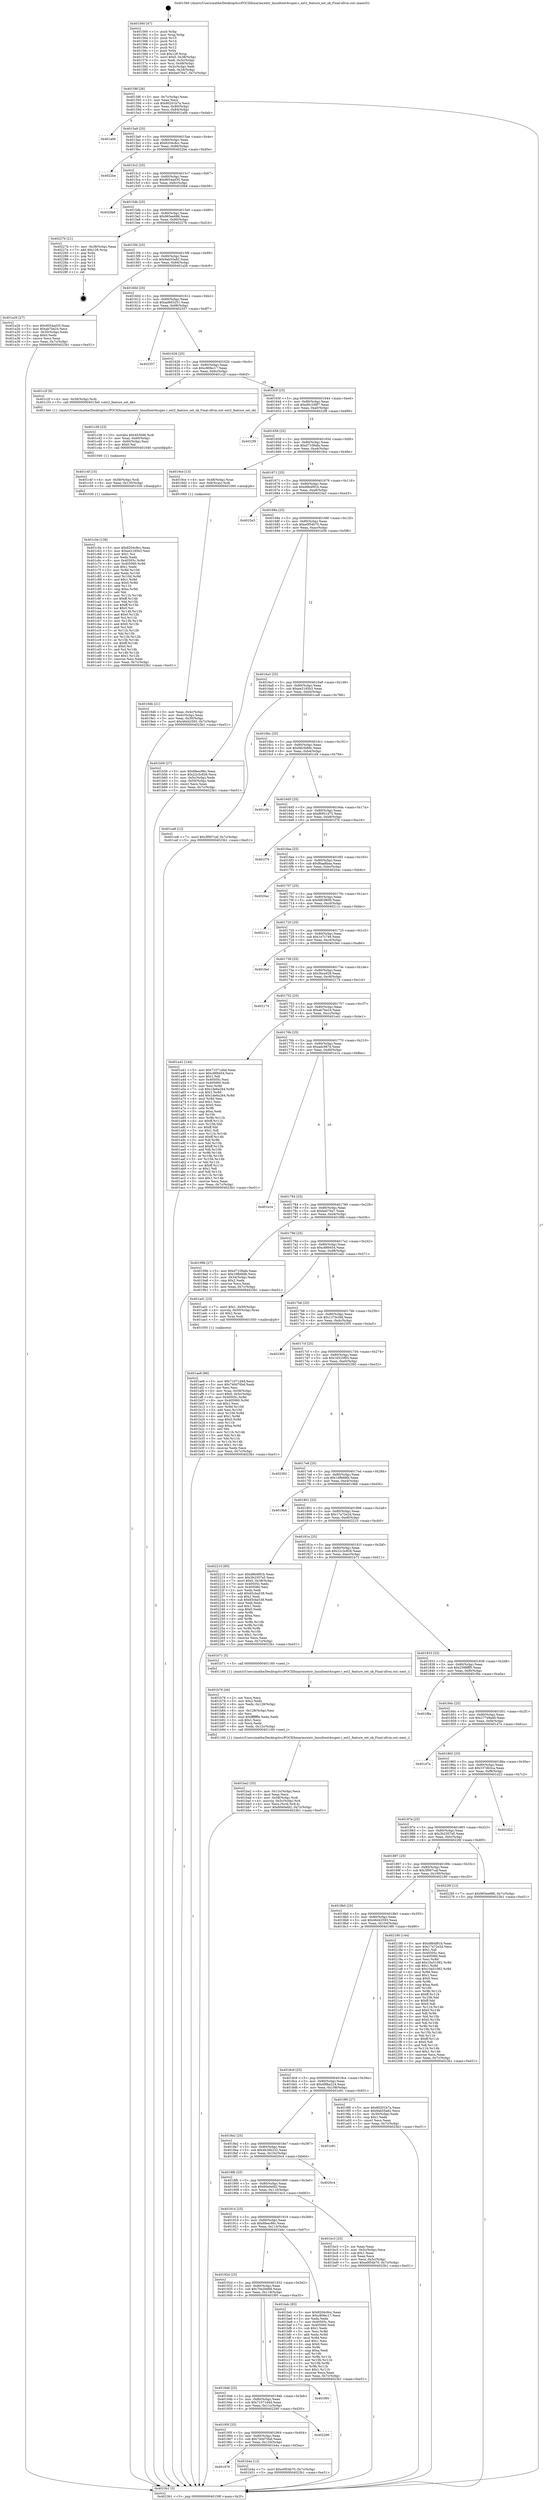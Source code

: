 digraph "0x401560" {
  label = "0x401560 (/mnt/c/Users/mathe/Desktop/tcc/POCII/binaries/extr_linuxfsext4super.c_ext2_feature_set_ok_Final-ollvm.out::main(0))"
  labelloc = "t"
  node[shape=record]

  Entry [label="",width=0.3,height=0.3,shape=circle,fillcolor=black,style=filled]
  "0x40158f" [label="{
     0x40158f [26]\l
     | [instrs]\l
     &nbsp;&nbsp;0x40158f \<+3\>: mov -0x7c(%rbp),%eax\l
     &nbsp;&nbsp;0x401592 \<+2\>: mov %eax,%ecx\l
     &nbsp;&nbsp;0x401594 \<+6\>: sub $0x80201b7a,%ecx\l
     &nbsp;&nbsp;0x40159a \<+3\>: mov %eax,-0x80(%rbp)\l
     &nbsp;&nbsp;0x40159d \<+6\>: mov %ecx,-0x84(%rbp)\l
     &nbsp;&nbsp;0x4015a3 \<+6\>: je 0000000000401a0b \<main+0x4ab\>\l
  }"]
  "0x401a0b" [label="{
     0x401a0b\l
  }", style=dashed]
  "0x4015a9" [label="{
     0x4015a9 [25]\l
     | [instrs]\l
     &nbsp;&nbsp;0x4015a9 \<+5\>: jmp 00000000004015ae \<main+0x4e\>\l
     &nbsp;&nbsp;0x4015ae \<+3\>: mov -0x80(%rbp),%eax\l
     &nbsp;&nbsp;0x4015b1 \<+5\>: sub $0x8204c8cc,%eax\l
     &nbsp;&nbsp;0x4015b6 \<+6\>: mov %eax,-0x88(%rbp)\l
     &nbsp;&nbsp;0x4015bc \<+6\>: je 00000000004022be \<main+0xd5e\>\l
  }"]
  Exit [label="",width=0.3,height=0.3,shape=circle,fillcolor=black,style=filled,peripheries=2]
  "0x4022be" [label="{
     0x4022be\l
  }", style=dashed]
  "0x4015c2" [label="{
     0x4015c2 [25]\l
     | [instrs]\l
     &nbsp;&nbsp;0x4015c2 \<+5\>: jmp 00000000004015c7 \<main+0x67\>\l
     &nbsp;&nbsp;0x4015c7 \<+3\>: mov -0x80(%rbp),%eax\l
     &nbsp;&nbsp;0x4015ca \<+5\>: sub $0x9054ad35,%eax\l
     &nbsp;&nbsp;0x4015cf \<+6\>: mov %eax,-0x8c(%rbp)\l
     &nbsp;&nbsp;0x4015d5 \<+6\>: je 00000000004020b8 \<main+0xb58\>\l
  }"]
  "0x401c5e" [label="{
     0x401c5e [138]\l
     | [instrs]\l
     &nbsp;&nbsp;0x401c5e \<+5\>: mov $0x8204c8cc,%eax\l
     &nbsp;&nbsp;0x401c63 \<+5\>: mov $0xee2185b3,%esi\l
     &nbsp;&nbsp;0x401c68 \<+2\>: mov $0x1,%cl\l
     &nbsp;&nbsp;0x401c6a \<+2\>: xor %edx,%edx\l
     &nbsp;&nbsp;0x401c6c \<+8\>: mov 0x40505c,%r8d\l
     &nbsp;&nbsp;0x401c74 \<+8\>: mov 0x405060,%r9d\l
     &nbsp;&nbsp;0x401c7c \<+3\>: sub $0x1,%edx\l
     &nbsp;&nbsp;0x401c7f \<+3\>: mov %r8d,%r10d\l
     &nbsp;&nbsp;0x401c82 \<+3\>: add %edx,%r10d\l
     &nbsp;&nbsp;0x401c85 \<+4\>: imul %r10d,%r8d\l
     &nbsp;&nbsp;0x401c89 \<+4\>: and $0x1,%r8d\l
     &nbsp;&nbsp;0x401c8d \<+4\>: cmp $0x0,%r8d\l
     &nbsp;&nbsp;0x401c91 \<+4\>: sete %r11b\l
     &nbsp;&nbsp;0x401c95 \<+4\>: cmp $0xa,%r9d\l
     &nbsp;&nbsp;0x401c99 \<+3\>: setl %bl\l
     &nbsp;&nbsp;0x401c9c \<+3\>: mov %r11b,%r14b\l
     &nbsp;&nbsp;0x401c9f \<+4\>: xor $0xff,%r14b\l
     &nbsp;&nbsp;0x401ca3 \<+3\>: mov %bl,%r15b\l
     &nbsp;&nbsp;0x401ca6 \<+4\>: xor $0xff,%r15b\l
     &nbsp;&nbsp;0x401caa \<+3\>: xor $0x0,%cl\l
     &nbsp;&nbsp;0x401cad \<+3\>: mov %r14b,%r12b\l
     &nbsp;&nbsp;0x401cb0 \<+4\>: and $0x0,%r12b\l
     &nbsp;&nbsp;0x401cb4 \<+3\>: and %cl,%r11b\l
     &nbsp;&nbsp;0x401cb7 \<+3\>: mov %r15b,%r13b\l
     &nbsp;&nbsp;0x401cba \<+4\>: and $0x0,%r13b\l
     &nbsp;&nbsp;0x401cbe \<+2\>: and %cl,%bl\l
     &nbsp;&nbsp;0x401cc0 \<+3\>: or %r11b,%r12b\l
     &nbsp;&nbsp;0x401cc3 \<+3\>: or %bl,%r13b\l
     &nbsp;&nbsp;0x401cc6 \<+3\>: xor %r13b,%r12b\l
     &nbsp;&nbsp;0x401cc9 \<+3\>: or %r15b,%r14b\l
     &nbsp;&nbsp;0x401ccc \<+4\>: xor $0xff,%r14b\l
     &nbsp;&nbsp;0x401cd0 \<+3\>: or $0x0,%cl\l
     &nbsp;&nbsp;0x401cd3 \<+3\>: and %cl,%r14b\l
     &nbsp;&nbsp;0x401cd6 \<+3\>: or %r14b,%r12b\l
     &nbsp;&nbsp;0x401cd9 \<+4\>: test $0x1,%r12b\l
     &nbsp;&nbsp;0x401cdd \<+3\>: cmovne %esi,%eax\l
     &nbsp;&nbsp;0x401ce0 \<+3\>: mov %eax,-0x7c(%rbp)\l
     &nbsp;&nbsp;0x401ce3 \<+5\>: jmp 00000000004023b1 \<main+0xe51\>\l
  }"]
  "0x4020b8" [label="{
     0x4020b8\l
  }", style=dashed]
  "0x4015db" [label="{
     0x4015db [25]\l
     | [instrs]\l
     &nbsp;&nbsp;0x4015db \<+5\>: jmp 00000000004015e0 \<main+0x80\>\l
     &nbsp;&nbsp;0x4015e0 \<+3\>: mov -0x80(%rbp),%eax\l
     &nbsp;&nbsp;0x4015e3 \<+5\>: sub $0x965ee686,%eax\l
     &nbsp;&nbsp;0x4015e8 \<+6\>: mov %eax,-0x90(%rbp)\l
     &nbsp;&nbsp;0x4015ee \<+6\>: je 000000000040227b \<main+0xd1b\>\l
  }"]
  "0x401c4f" [label="{
     0x401c4f [15]\l
     | [instrs]\l
     &nbsp;&nbsp;0x401c4f \<+4\>: mov -0x58(%rbp),%rdi\l
     &nbsp;&nbsp;0x401c53 \<+6\>: mov %eax,-0x130(%rbp)\l
     &nbsp;&nbsp;0x401c59 \<+5\>: call 0000000000401030 \<free@plt\>\l
     | [calls]\l
     &nbsp;&nbsp;0x401030 \{1\} (unknown)\l
  }"]
  "0x40227b" [label="{
     0x40227b [21]\l
     | [instrs]\l
     &nbsp;&nbsp;0x40227b \<+3\>: mov -0x38(%rbp),%eax\l
     &nbsp;&nbsp;0x40227e \<+7\>: add $0x128,%rsp\l
     &nbsp;&nbsp;0x402285 \<+1\>: pop %rbx\l
     &nbsp;&nbsp;0x402286 \<+2\>: pop %r12\l
     &nbsp;&nbsp;0x402288 \<+2\>: pop %r13\l
     &nbsp;&nbsp;0x40228a \<+2\>: pop %r14\l
     &nbsp;&nbsp;0x40228c \<+2\>: pop %r15\l
     &nbsp;&nbsp;0x40228e \<+1\>: pop %rbp\l
     &nbsp;&nbsp;0x40228f \<+1\>: ret\l
  }"]
  "0x4015f4" [label="{
     0x4015f4 [25]\l
     | [instrs]\l
     &nbsp;&nbsp;0x4015f4 \<+5\>: jmp 00000000004015f9 \<main+0x99\>\l
     &nbsp;&nbsp;0x4015f9 \<+3\>: mov -0x80(%rbp),%eax\l
     &nbsp;&nbsp;0x4015fc \<+5\>: sub $0x9ab55a82,%eax\l
     &nbsp;&nbsp;0x401601 \<+6\>: mov %eax,-0x94(%rbp)\l
     &nbsp;&nbsp;0x401607 \<+6\>: je 0000000000401a26 \<main+0x4c6\>\l
  }"]
  "0x401c38" [label="{
     0x401c38 [23]\l
     | [instrs]\l
     &nbsp;&nbsp;0x401c38 \<+10\>: movabs $0x4030d6,%rdi\l
     &nbsp;&nbsp;0x401c42 \<+3\>: mov %eax,-0x60(%rbp)\l
     &nbsp;&nbsp;0x401c45 \<+3\>: mov -0x60(%rbp),%esi\l
     &nbsp;&nbsp;0x401c48 \<+2\>: mov $0x0,%al\l
     &nbsp;&nbsp;0x401c4a \<+5\>: call 0000000000401040 \<printf@plt\>\l
     | [calls]\l
     &nbsp;&nbsp;0x401040 \{1\} (unknown)\l
  }"]
  "0x401a26" [label="{
     0x401a26 [27]\l
     | [instrs]\l
     &nbsp;&nbsp;0x401a26 \<+5\>: mov $0x9054ad35,%eax\l
     &nbsp;&nbsp;0x401a2b \<+5\>: mov $0xab7be24,%ecx\l
     &nbsp;&nbsp;0x401a30 \<+3\>: mov -0x30(%rbp),%edx\l
     &nbsp;&nbsp;0x401a33 \<+3\>: cmp $0x0,%edx\l
     &nbsp;&nbsp;0x401a36 \<+3\>: cmove %ecx,%eax\l
     &nbsp;&nbsp;0x401a39 \<+3\>: mov %eax,-0x7c(%rbp)\l
     &nbsp;&nbsp;0x401a3c \<+5\>: jmp 00000000004023b1 \<main+0xe51\>\l
  }"]
  "0x40160d" [label="{
     0x40160d [25]\l
     | [instrs]\l
     &nbsp;&nbsp;0x40160d \<+5\>: jmp 0000000000401612 \<main+0xb2\>\l
     &nbsp;&nbsp;0x401612 \<+3\>: mov -0x80(%rbp),%eax\l
     &nbsp;&nbsp;0x401615 \<+5\>: sub $0xad663251,%eax\l
     &nbsp;&nbsp;0x40161a \<+6\>: mov %eax,-0x98(%rbp)\l
     &nbsp;&nbsp;0x401620 \<+6\>: je 0000000000402357 \<main+0xdf7\>\l
  }"]
  "0x401ba2" [label="{
     0x401ba2 [33]\l
     | [instrs]\l
     &nbsp;&nbsp;0x401ba2 \<+6\>: mov -0x12c(%rbp),%ecx\l
     &nbsp;&nbsp;0x401ba8 \<+3\>: imul %eax,%ecx\l
     &nbsp;&nbsp;0x401bab \<+4\>: mov -0x58(%rbp),%rdi\l
     &nbsp;&nbsp;0x401baf \<+4\>: movslq -0x5c(%rbp),%r8\l
     &nbsp;&nbsp;0x401bb3 \<+4\>: mov %ecx,(%rdi,%r8,4)\l
     &nbsp;&nbsp;0x401bb7 \<+7\>: movl $0x60e0efd2,-0x7c(%rbp)\l
     &nbsp;&nbsp;0x401bbe \<+5\>: jmp 00000000004023b1 \<main+0xe51\>\l
  }"]
  "0x402357" [label="{
     0x402357\l
  }", style=dashed]
  "0x401626" [label="{
     0x401626 [25]\l
     | [instrs]\l
     &nbsp;&nbsp;0x401626 \<+5\>: jmp 000000000040162b \<main+0xcb\>\l
     &nbsp;&nbsp;0x40162b \<+3\>: mov -0x80(%rbp),%eax\l
     &nbsp;&nbsp;0x40162e \<+5\>: sub $0xc80fec17,%eax\l
     &nbsp;&nbsp;0x401633 \<+6\>: mov %eax,-0x9c(%rbp)\l
     &nbsp;&nbsp;0x401639 \<+6\>: je 0000000000401c2f \<main+0x6cf\>\l
  }"]
  "0x401b76" [label="{
     0x401b76 [44]\l
     | [instrs]\l
     &nbsp;&nbsp;0x401b76 \<+2\>: xor %ecx,%ecx\l
     &nbsp;&nbsp;0x401b78 \<+5\>: mov $0x2,%edx\l
     &nbsp;&nbsp;0x401b7d \<+6\>: mov %edx,-0x128(%rbp)\l
     &nbsp;&nbsp;0x401b83 \<+1\>: cltd\l
     &nbsp;&nbsp;0x401b84 \<+6\>: mov -0x128(%rbp),%esi\l
     &nbsp;&nbsp;0x401b8a \<+2\>: idiv %esi\l
     &nbsp;&nbsp;0x401b8c \<+6\>: imul $0xfffffffe,%edx,%edx\l
     &nbsp;&nbsp;0x401b92 \<+3\>: sub $0x1,%ecx\l
     &nbsp;&nbsp;0x401b95 \<+2\>: sub %ecx,%edx\l
     &nbsp;&nbsp;0x401b97 \<+6\>: mov %edx,-0x12c(%rbp)\l
     &nbsp;&nbsp;0x401b9d \<+5\>: call 0000000000401160 \<next_i\>\l
     | [calls]\l
     &nbsp;&nbsp;0x401160 \{1\} (/mnt/c/Users/mathe/Desktop/tcc/POCII/binaries/extr_linuxfsext4super.c_ext2_feature_set_ok_Final-ollvm.out::next_i)\l
  }"]
  "0x401c2f" [label="{
     0x401c2f [9]\l
     | [instrs]\l
     &nbsp;&nbsp;0x401c2f \<+4\>: mov -0x58(%rbp),%rdi\l
     &nbsp;&nbsp;0x401c33 \<+5\>: call 00000000004013e0 \<ext2_feature_set_ok\>\l
     | [calls]\l
     &nbsp;&nbsp;0x4013e0 \{1\} (/mnt/c/Users/mathe/Desktop/tcc/POCII/binaries/extr_linuxfsext4super.c_ext2_feature_set_ok_Final-ollvm.out::ext2_feature_set_ok)\l
  }"]
  "0x40163f" [label="{
     0x40163f [25]\l
     | [instrs]\l
     &nbsp;&nbsp;0x40163f \<+5\>: jmp 0000000000401644 \<main+0xe4\>\l
     &nbsp;&nbsp;0x401644 \<+3\>: mov -0x80(%rbp),%eax\l
     &nbsp;&nbsp;0x401647 \<+5\>: sub $0xd0c338f7,%eax\l
     &nbsp;&nbsp;0x40164c \<+6\>: mov %eax,-0xa0(%rbp)\l
     &nbsp;&nbsp;0x401652 \<+6\>: je 00000000004022f9 \<main+0xd99\>\l
  }"]
  "0x401978" [label="{
     0x401978\l
  }", style=dashed]
  "0x4022f9" [label="{
     0x4022f9\l
  }", style=dashed]
  "0x401658" [label="{
     0x401658 [25]\l
     | [instrs]\l
     &nbsp;&nbsp;0x401658 \<+5\>: jmp 000000000040165d \<main+0xfd\>\l
     &nbsp;&nbsp;0x40165d \<+3\>: mov -0x80(%rbp),%eax\l
     &nbsp;&nbsp;0x401660 \<+5\>: sub $0xd7109afa,%eax\l
     &nbsp;&nbsp;0x401665 \<+6\>: mov %eax,-0xa4(%rbp)\l
     &nbsp;&nbsp;0x40166b \<+6\>: je 00000000004019ce \<main+0x46e\>\l
  }"]
  "0x401b4a" [label="{
     0x401b4a [12]\l
     | [instrs]\l
     &nbsp;&nbsp;0x401b4a \<+7\>: movl $0xe0f54b70,-0x7c(%rbp)\l
     &nbsp;&nbsp;0x401b51 \<+5\>: jmp 00000000004023b1 \<main+0xe51\>\l
  }"]
  "0x4019ce" [label="{
     0x4019ce [13]\l
     | [instrs]\l
     &nbsp;&nbsp;0x4019ce \<+4\>: mov -0x48(%rbp),%rax\l
     &nbsp;&nbsp;0x4019d2 \<+4\>: mov 0x8(%rax),%rdi\l
     &nbsp;&nbsp;0x4019d6 \<+5\>: call 0000000000401060 \<atoi@plt\>\l
     | [calls]\l
     &nbsp;&nbsp;0x401060 \{1\} (unknown)\l
  }"]
  "0x401671" [label="{
     0x401671 [25]\l
     | [instrs]\l
     &nbsp;&nbsp;0x401671 \<+5\>: jmp 0000000000401676 \<main+0x116\>\l
     &nbsp;&nbsp;0x401676 \<+3\>: mov -0x80(%rbp),%eax\l
     &nbsp;&nbsp;0x401679 \<+5\>: sub $0xd9b4f91b,%eax\l
     &nbsp;&nbsp;0x40167e \<+6\>: mov %eax,-0xa8(%rbp)\l
     &nbsp;&nbsp;0x401684 \<+6\>: je 00000000004023a3 \<main+0xe43\>\l
  }"]
  "0x40195f" [label="{
     0x40195f [25]\l
     | [instrs]\l
     &nbsp;&nbsp;0x40195f \<+5\>: jmp 0000000000401964 \<main+0x404\>\l
     &nbsp;&nbsp;0x401964 \<+3\>: mov -0x80(%rbp),%eax\l
     &nbsp;&nbsp;0x401967 \<+5\>: sub $0x740d70bd,%eax\l
     &nbsp;&nbsp;0x40196c \<+6\>: mov %eax,-0x120(%rbp)\l
     &nbsp;&nbsp;0x401972 \<+6\>: je 0000000000401b4a \<main+0x5ea\>\l
  }"]
  "0x4023a3" [label="{
     0x4023a3\l
  }", style=dashed]
  "0x40168a" [label="{
     0x40168a [25]\l
     | [instrs]\l
     &nbsp;&nbsp;0x40168a \<+5\>: jmp 000000000040168f \<main+0x12f\>\l
     &nbsp;&nbsp;0x40168f \<+3\>: mov -0x80(%rbp),%eax\l
     &nbsp;&nbsp;0x401692 \<+5\>: sub $0xe0f54b70,%eax\l
     &nbsp;&nbsp;0x401697 \<+6\>: mov %eax,-0xac(%rbp)\l
     &nbsp;&nbsp;0x40169d \<+6\>: je 0000000000401b56 \<main+0x5f6\>\l
  }"]
  "0x402290" [label="{
     0x402290\l
  }", style=dashed]
  "0x401b56" [label="{
     0x401b56 [27]\l
     | [instrs]\l
     &nbsp;&nbsp;0x401b56 \<+5\>: mov $0x6feec86c,%eax\l
     &nbsp;&nbsp;0x401b5b \<+5\>: mov $0x22c3c826,%ecx\l
     &nbsp;&nbsp;0x401b60 \<+3\>: mov -0x5c(%rbp),%edx\l
     &nbsp;&nbsp;0x401b63 \<+3\>: cmp -0x50(%rbp),%edx\l
     &nbsp;&nbsp;0x401b66 \<+3\>: cmovl %ecx,%eax\l
     &nbsp;&nbsp;0x401b69 \<+3\>: mov %eax,-0x7c(%rbp)\l
     &nbsp;&nbsp;0x401b6c \<+5\>: jmp 00000000004023b1 \<main+0xe51\>\l
  }"]
  "0x4016a3" [label="{
     0x4016a3 [25]\l
     | [instrs]\l
     &nbsp;&nbsp;0x4016a3 \<+5\>: jmp 00000000004016a8 \<main+0x148\>\l
     &nbsp;&nbsp;0x4016a8 \<+3\>: mov -0x80(%rbp),%eax\l
     &nbsp;&nbsp;0x4016ab \<+5\>: sub $0xee2185b3,%eax\l
     &nbsp;&nbsp;0x4016b0 \<+6\>: mov %eax,-0xb0(%rbp)\l
     &nbsp;&nbsp;0x4016b6 \<+6\>: je 0000000000401ce8 \<main+0x788\>\l
  }"]
  "0x401946" [label="{
     0x401946 [25]\l
     | [instrs]\l
     &nbsp;&nbsp;0x401946 \<+5\>: jmp 000000000040194b \<main+0x3eb\>\l
     &nbsp;&nbsp;0x40194b \<+3\>: mov -0x80(%rbp),%eax\l
     &nbsp;&nbsp;0x40194e \<+5\>: sub $0x71071d4d,%eax\l
     &nbsp;&nbsp;0x401953 \<+6\>: mov %eax,-0x11c(%rbp)\l
     &nbsp;&nbsp;0x401959 \<+6\>: je 0000000000402290 \<main+0xd30\>\l
  }"]
  "0x401ce8" [label="{
     0x401ce8 [12]\l
     | [instrs]\l
     &nbsp;&nbsp;0x401ce8 \<+7\>: movl $0x3f067caf,-0x7c(%rbp)\l
     &nbsp;&nbsp;0x401cef \<+5\>: jmp 00000000004023b1 \<main+0xe51\>\l
  }"]
  "0x4016bc" [label="{
     0x4016bc [25]\l
     | [instrs]\l
     &nbsp;&nbsp;0x4016bc \<+5\>: jmp 00000000004016c1 \<main+0x161\>\l
     &nbsp;&nbsp;0x4016c1 \<+3\>: mov -0x80(%rbp),%eax\l
     &nbsp;&nbsp;0x4016c4 \<+5\>: sub $0xf4b3b69c,%eax\l
     &nbsp;&nbsp;0x4016c9 \<+6\>: mov %eax,-0xb4(%rbp)\l
     &nbsp;&nbsp;0x4016cf \<+6\>: je 0000000000401cf4 \<main+0x794\>\l
  }"]
  "0x401f95" [label="{
     0x401f95\l
  }", style=dashed]
  "0x401cf4" [label="{
     0x401cf4\l
  }", style=dashed]
  "0x4016d5" [label="{
     0x4016d5 [25]\l
     | [instrs]\l
     &nbsp;&nbsp;0x4016d5 \<+5\>: jmp 00000000004016da \<main+0x17a\>\l
     &nbsp;&nbsp;0x4016da \<+3\>: mov -0x80(%rbp),%eax\l
     &nbsp;&nbsp;0x4016dd \<+5\>: sub $0xf6951475,%eax\l
     &nbsp;&nbsp;0x4016e2 \<+6\>: mov %eax,-0xb8(%rbp)\l
     &nbsp;&nbsp;0x4016e8 \<+6\>: je 0000000000401f76 \<main+0xa16\>\l
  }"]
  "0x40192d" [label="{
     0x40192d [25]\l
     | [instrs]\l
     &nbsp;&nbsp;0x40192d \<+5\>: jmp 0000000000401932 \<main+0x3d2\>\l
     &nbsp;&nbsp;0x401932 \<+3\>: mov -0x80(%rbp),%eax\l
     &nbsp;&nbsp;0x401935 \<+5\>: sub $0x70e2b668,%eax\l
     &nbsp;&nbsp;0x40193a \<+6\>: mov %eax,-0x118(%rbp)\l
     &nbsp;&nbsp;0x401940 \<+6\>: je 0000000000401f95 \<main+0xa35\>\l
  }"]
  "0x401f76" [label="{
     0x401f76\l
  }", style=dashed]
  "0x4016ee" [label="{
     0x4016ee [25]\l
     | [instrs]\l
     &nbsp;&nbsp;0x4016ee \<+5\>: jmp 00000000004016f3 \<main+0x193\>\l
     &nbsp;&nbsp;0x4016f3 \<+3\>: mov -0x80(%rbp),%eax\l
     &nbsp;&nbsp;0x4016f6 \<+5\>: sub $0xf6aa8baa,%eax\l
     &nbsp;&nbsp;0x4016fb \<+6\>: mov %eax,-0xbc(%rbp)\l
     &nbsp;&nbsp;0x401701 \<+6\>: je 00000000004020ac \<main+0xb4c\>\l
  }"]
  "0x401bdc" [label="{
     0x401bdc [83]\l
     | [instrs]\l
     &nbsp;&nbsp;0x401bdc \<+5\>: mov $0x8204c8cc,%eax\l
     &nbsp;&nbsp;0x401be1 \<+5\>: mov $0xc80fec17,%ecx\l
     &nbsp;&nbsp;0x401be6 \<+2\>: xor %edx,%edx\l
     &nbsp;&nbsp;0x401be8 \<+7\>: mov 0x40505c,%esi\l
     &nbsp;&nbsp;0x401bef \<+7\>: mov 0x405060,%edi\l
     &nbsp;&nbsp;0x401bf6 \<+3\>: sub $0x1,%edx\l
     &nbsp;&nbsp;0x401bf9 \<+3\>: mov %esi,%r8d\l
     &nbsp;&nbsp;0x401bfc \<+3\>: add %edx,%r8d\l
     &nbsp;&nbsp;0x401bff \<+4\>: imul %r8d,%esi\l
     &nbsp;&nbsp;0x401c03 \<+3\>: and $0x1,%esi\l
     &nbsp;&nbsp;0x401c06 \<+3\>: cmp $0x0,%esi\l
     &nbsp;&nbsp;0x401c09 \<+4\>: sete %r9b\l
     &nbsp;&nbsp;0x401c0d \<+3\>: cmp $0xa,%edi\l
     &nbsp;&nbsp;0x401c10 \<+4\>: setl %r10b\l
     &nbsp;&nbsp;0x401c14 \<+3\>: mov %r9b,%r11b\l
     &nbsp;&nbsp;0x401c17 \<+3\>: and %r10b,%r11b\l
     &nbsp;&nbsp;0x401c1a \<+3\>: xor %r10b,%r9b\l
     &nbsp;&nbsp;0x401c1d \<+3\>: or %r9b,%r11b\l
     &nbsp;&nbsp;0x401c20 \<+4\>: test $0x1,%r11b\l
     &nbsp;&nbsp;0x401c24 \<+3\>: cmovne %ecx,%eax\l
     &nbsp;&nbsp;0x401c27 \<+3\>: mov %eax,-0x7c(%rbp)\l
     &nbsp;&nbsp;0x401c2a \<+5\>: jmp 00000000004023b1 \<main+0xe51\>\l
  }"]
  "0x4020ac" [label="{
     0x4020ac\l
  }", style=dashed]
  "0x401707" [label="{
     0x401707 [25]\l
     | [instrs]\l
     &nbsp;&nbsp;0x401707 \<+5\>: jmp 000000000040170c \<main+0x1ac\>\l
     &nbsp;&nbsp;0x40170c \<+3\>: mov -0x80(%rbp),%eax\l
     &nbsp;&nbsp;0x40170f \<+5\>: sub $0xfd83f606,%eax\l
     &nbsp;&nbsp;0x401714 \<+6\>: mov %eax,-0xc0(%rbp)\l
     &nbsp;&nbsp;0x40171a \<+6\>: je 000000000040211c \<main+0xbbc\>\l
  }"]
  "0x401914" [label="{
     0x401914 [25]\l
     | [instrs]\l
     &nbsp;&nbsp;0x401914 \<+5\>: jmp 0000000000401919 \<main+0x3b9\>\l
     &nbsp;&nbsp;0x401919 \<+3\>: mov -0x80(%rbp),%eax\l
     &nbsp;&nbsp;0x40191c \<+5\>: sub $0x6feec86c,%eax\l
     &nbsp;&nbsp;0x401921 \<+6\>: mov %eax,-0x114(%rbp)\l
     &nbsp;&nbsp;0x401927 \<+6\>: je 0000000000401bdc \<main+0x67c\>\l
  }"]
  "0x40211c" [label="{
     0x40211c\l
  }", style=dashed]
  "0x401720" [label="{
     0x401720 [25]\l
     | [instrs]\l
     &nbsp;&nbsp;0x401720 \<+5\>: jmp 0000000000401725 \<main+0x1c5\>\l
     &nbsp;&nbsp;0x401725 \<+3\>: mov -0x80(%rbp),%eax\l
     &nbsp;&nbsp;0x401728 \<+5\>: sub $0x1e7c746,%eax\l
     &nbsp;&nbsp;0x40172d \<+6\>: mov %eax,-0xc4(%rbp)\l
     &nbsp;&nbsp;0x401733 \<+6\>: je 0000000000401fed \<main+0xa8d\>\l
  }"]
  "0x401bc3" [label="{
     0x401bc3 [25]\l
     | [instrs]\l
     &nbsp;&nbsp;0x401bc3 \<+2\>: xor %eax,%eax\l
     &nbsp;&nbsp;0x401bc5 \<+3\>: mov -0x5c(%rbp),%ecx\l
     &nbsp;&nbsp;0x401bc8 \<+3\>: sub $0x1,%eax\l
     &nbsp;&nbsp;0x401bcb \<+2\>: sub %eax,%ecx\l
     &nbsp;&nbsp;0x401bcd \<+3\>: mov %ecx,-0x5c(%rbp)\l
     &nbsp;&nbsp;0x401bd0 \<+7\>: movl $0xe0f54b70,-0x7c(%rbp)\l
     &nbsp;&nbsp;0x401bd7 \<+5\>: jmp 00000000004023b1 \<main+0xe51\>\l
  }"]
  "0x401fed" [label="{
     0x401fed\l
  }", style=dashed]
  "0x401739" [label="{
     0x401739 [25]\l
     | [instrs]\l
     &nbsp;&nbsp;0x401739 \<+5\>: jmp 000000000040173e \<main+0x1de\>\l
     &nbsp;&nbsp;0x40173e \<+3\>: mov -0x80(%rbp),%eax\l
     &nbsp;&nbsp;0x401741 \<+5\>: sub $0x3bce928,%eax\l
     &nbsp;&nbsp;0x401746 \<+6\>: mov %eax,-0xc8(%rbp)\l
     &nbsp;&nbsp;0x40174c \<+6\>: je 0000000000402174 \<main+0xc14\>\l
  }"]
  "0x4018fb" [label="{
     0x4018fb [25]\l
     | [instrs]\l
     &nbsp;&nbsp;0x4018fb \<+5\>: jmp 0000000000401900 \<main+0x3a0\>\l
     &nbsp;&nbsp;0x401900 \<+3\>: mov -0x80(%rbp),%eax\l
     &nbsp;&nbsp;0x401903 \<+5\>: sub $0x60e0efd2,%eax\l
     &nbsp;&nbsp;0x401908 \<+6\>: mov %eax,-0x110(%rbp)\l
     &nbsp;&nbsp;0x40190e \<+6\>: je 0000000000401bc3 \<main+0x663\>\l
  }"]
  "0x402174" [label="{
     0x402174\l
  }", style=dashed]
  "0x401752" [label="{
     0x401752 [25]\l
     | [instrs]\l
     &nbsp;&nbsp;0x401752 \<+5\>: jmp 0000000000401757 \<main+0x1f7\>\l
     &nbsp;&nbsp;0x401757 \<+3\>: mov -0x80(%rbp),%eax\l
     &nbsp;&nbsp;0x40175a \<+5\>: sub $0xab7be24,%eax\l
     &nbsp;&nbsp;0x40175f \<+6\>: mov %eax,-0xcc(%rbp)\l
     &nbsp;&nbsp;0x401765 \<+6\>: je 0000000000401a41 \<main+0x4e1\>\l
  }"]
  "0x4020c4" [label="{
     0x4020c4\l
  }", style=dashed]
  "0x401a41" [label="{
     0x401a41 [144]\l
     | [instrs]\l
     &nbsp;&nbsp;0x401a41 \<+5\>: mov $0x71071d4d,%eax\l
     &nbsp;&nbsp;0x401a46 \<+5\>: mov $0xc889454,%ecx\l
     &nbsp;&nbsp;0x401a4b \<+2\>: mov $0x1,%dl\l
     &nbsp;&nbsp;0x401a4d \<+7\>: mov 0x40505c,%esi\l
     &nbsp;&nbsp;0x401a54 \<+7\>: mov 0x405060,%edi\l
     &nbsp;&nbsp;0x401a5b \<+3\>: mov %esi,%r8d\l
     &nbsp;&nbsp;0x401a5e \<+7\>: sub $0x1de6a264,%r8d\l
     &nbsp;&nbsp;0x401a65 \<+4\>: sub $0x1,%r8d\l
     &nbsp;&nbsp;0x401a69 \<+7\>: add $0x1de6a264,%r8d\l
     &nbsp;&nbsp;0x401a70 \<+4\>: imul %r8d,%esi\l
     &nbsp;&nbsp;0x401a74 \<+3\>: and $0x1,%esi\l
     &nbsp;&nbsp;0x401a77 \<+3\>: cmp $0x0,%esi\l
     &nbsp;&nbsp;0x401a7a \<+4\>: sete %r9b\l
     &nbsp;&nbsp;0x401a7e \<+3\>: cmp $0xa,%edi\l
     &nbsp;&nbsp;0x401a81 \<+4\>: setl %r10b\l
     &nbsp;&nbsp;0x401a85 \<+3\>: mov %r9b,%r11b\l
     &nbsp;&nbsp;0x401a88 \<+4\>: xor $0xff,%r11b\l
     &nbsp;&nbsp;0x401a8c \<+3\>: mov %r10b,%bl\l
     &nbsp;&nbsp;0x401a8f \<+3\>: xor $0xff,%bl\l
     &nbsp;&nbsp;0x401a92 \<+3\>: xor $0x1,%dl\l
     &nbsp;&nbsp;0x401a95 \<+3\>: mov %r11b,%r14b\l
     &nbsp;&nbsp;0x401a98 \<+4\>: and $0xff,%r14b\l
     &nbsp;&nbsp;0x401a9c \<+3\>: and %dl,%r9b\l
     &nbsp;&nbsp;0x401a9f \<+3\>: mov %bl,%r15b\l
     &nbsp;&nbsp;0x401aa2 \<+4\>: and $0xff,%r15b\l
     &nbsp;&nbsp;0x401aa6 \<+3\>: and %dl,%r10b\l
     &nbsp;&nbsp;0x401aa9 \<+3\>: or %r9b,%r14b\l
     &nbsp;&nbsp;0x401aac \<+3\>: or %r10b,%r15b\l
     &nbsp;&nbsp;0x401aaf \<+3\>: xor %r15b,%r14b\l
     &nbsp;&nbsp;0x401ab2 \<+3\>: or %bl,%r11b\l
     &nbsp;&nbsp;0x401ab5 \<+4\>: xor $0xff,%r11b\l
     &nbsp;&nbsp;0x401ab9 \<+3\>: or $0x1,%dl\l
     &nbsp;&nbsp;0x401abc \<+3\>: and %dl,%r11b\l
     &nbsp;&nbsp;0x401abf \<+3\>: or %r11b,%r14b\l
     &nbsp;&nbsp;0x401ac2 \<+4\>: test $0x1,%r14b\l
     &nbsp;&nbsp;0x401ac6 \<+3\>: cmovne %ecx,%eax\l
     &nbsp;&nbsp;0x401ac9 \<+3\>: mov %eax,-0x7c(%rbp)\l
     &nbsp;&nbsp;0x401acc \<+5\>: jmp 00000000004023b1 \<main+0xe51\>\l
  }"]
  "0x40176b" [label="{
     0x40176b [25]\l
     | [instrs]\l
     &nbsp;&nbsp;0x40176b \<+5\>: jmp 0000000000401770 \<main+0x210\>\l
     &nbsp;&nbsp;0x401770 \<+3\>: mov -0x80(%rbp),%eax\l
     &nbsp;&nbsp;0x401773 \<+5\>: sub $0xadc987d,%eax\l
     &nbsp;&nbsp;0x401778 \<+6\>: mov %eax,-0xd0(%rbp)\l
     &nbsp;&nbsp;0x40177e \<+6\>: je 0000000000401e1e \<main+0x8be\>\l
  }"]
  "0x4018e2" [label="{
     0x4018e2 [25]\l
     | [instrs]\l
     &nbsp;&nbsp;0x4018e2 \<+5\>: jmp 00000000004018e7 \<main+0x387\>\l
     &nbsp;&nbsp;0x4018e7 \<+3\>: mov -0x80(%rbp),%eax\l
     &nbsp;&nbsp;0x4018ea \<+5\>: sub $0x4b26b232,%eax\l
     &nbsp;&nbsp;0x4018ef \<+6\>: mov %eax,-0x10c(%rbp)\l
     &nbsp;&nbsp;0x4018f5 \<+6\>: je 00000000004020c4 \<main+0xb64\>\l
  }"]
  "0x401e1e" [label="{
     0x401e1e\l
  }", style=dashed]
  "0x401784" [label="{
     0x401784 [25]\l
     | [instrs]\l
     &nbsp;&nbsp;0x401784 \<+5\>: jmp 0000000000401789 \<main+0x229\>\l
     &nbsp;&nbsp;0x401789 \<+3\>: mov -0x80(%rbp),%eax\l
     &nbsp;&nbsp;0x40178c \<+5\>: sub $0xbe076a7,%eax\l
     &nbsp;&nbsp;0x401791 \<+6\>: mov %eax,-0xd4(%rbp)\l
     &nbsp;&nbsp;0x401797 \<+6\>: je 000000000040199b \<main+0x43b\>\l
  }"]
  "0x401e91" [label="{
     0x401e91\l
  }", style=dashed]
  "0x40199b" [label="{
     0x40199b [27]\l
     | [instrs]\l
     &nbsp;&nbsp;0x40199b \<+5\>: mov $0xd7109afa,%eax\l
     &nbsp;&nbsp;0x4019a0 \<+5\>: mov $0x16fb6fdb,%ecx\l
     &nbsp;&nbsp;0x4019a5 \<+3\>: mov -0x34(%rbp),%edx\l
     &nbsp;&nbsp;0x4019a8 \<+3\>: cmp $0x2,%edx\l
     &nbsp;&nbsp;0x4019ab \<+3\>: cmovne %ecx,%eax\l
     &nbsp;&nbsp;0x4019ae \<+3\>: mov %eax,-0x7c(%rbp)\l
     &nbsp;&nbsp;0x4019b1 \<+5\>: jmp 00000000004023b1 \<main+0xe51\>\l
  }"]
  "0x40179d" [label="{
     0x40179d [25]\l
     | [instrs]\l
     &nbsp;&nbsp;0x40179d \<+5\>: jmp 00000000004017a2 \<main+0x242\>\l
     &nbsp;&nbsp;0x4017a2 \<+3\>: mov -0x80(%rbp),%eax\l
     &nbsp;&nbsp;0x4017a5 \<+5\>: sub $0xc889454,%eax\l
     &nbsp;&nbsp;0x4017aa \<+6\>: mov %eax,-0xd8(%rbp)\l
     &nbsp;&nbsp;0x4017b0 \<+6\>: je 0000000000401ad1 \<main+0x571\>\l
  }"]
  "0x4023b1" [label="{
     0x4023b1 [5]\l
     | [instrs]\l
     &nbsp;&nbsp;0x4023b1 \<+5\>: jmp 000000000040158f \<main+0x2f\>\l
  }"]
  "0x401560" [label="{
     0x401560 [47]\l
     | [instrs]\l
     &nbsp;&nbsp;0x401560 \<+1\>: push %rbp\l
     &nbsp;&nbsp;0x401561 \<+3\>: mov %rsp,%rbp\l
     &nbsp;&nbsp;0x401564 \<+2\>: push %r15\l
     &nbsp;&nbsp;0x401566 \<+2\>: push %r14\l
     &nbsp;&nbsp;0x401568 \<+2\>: push %r13\l
     &nbsp;&nbsp;0x40156a \<+2\>: push %r12\l
     &nbsp;&nbsp;0x40156c \<+1\>: push %rbx\l
     &nbsp;&nbsp;0x40156d \<+7\>: sub $0x128,%rsp\l
     &nbsp;&nbsp;0x401574 \<+7\>: movl $0x0,-0x38(%rbp)\l
     &nbsp;&nbsp;0x40157b \<+3\>: mov %edi,-0x3c(%rbp)\l
     &nbsp;&nbsp;0x40157e \<+4\>: mov %rsi,-0x48(%rbp)\l
     &nbsp;&nbsp;0x401582 \<+3\>: mov -0x3c(%rbp),%edi\l
     &nbsp;&nbsp;0x401585 \<+3\>: mov %edi,-0x34(%rbp)\l
     &nbsp;&nbsp;0x401588 \<+7\>: movl $0xbe076a7,-0x7c(%rbp)\l
  }"]
  "0x4019db" [label="{
     0x4019db [21]\l
     | [instrs]\l
     &nbsp;&nbsp;0x4019db \<+3\>: mov %eax,-0x4c(%rbp)\l
     &nbsp;&nbsp;0x4019de \<+3\>: mov -0x4c(%rbp),%eax\l
     &nbsp;&nbsp;0x4019e1 \<+3\>: mov %eax,-0x30(%rbp)\l
     &nbsp;&nbsp;0x4019e4 \<+7\>: movl $0x46d42593,-0x7c(%rbp)\l
     &nbsp;&nbsp;0x4019eb \<+5\>: jmp 00000000004023b1 \<main+0xe51\>\l
  }"]
  "0x401ae8" [label="{
     0x401ae8 [98]\l
     | [instrs]\l
     &nbsp;&nbsp;0x401ae8 \<+5\>: mov $0x71071d4d,%ecx\l
     &nbsp;&nbsp;0x401aed \<+5\>: mov $0x740d70bd,%edx\l
     &nbsp;&nbsp;0x401af2 \<+2\>: xor %esi,%esi\l
     &nbsp;&nbsp;0x401af4 \<+4\>: mov %rax,-0x58(%rbp)\l
     &nbsp;&nbsp;0x401af8 \<+7\>: movl $0x0,-0x5c(%rbp)\l
     &nbsp;&nbsp;0x401aff \<+8\>: mov 0x40505c,%r8d\l
     &nbsp;&nbsp;0x401b07 \<+8\>: mov 0x405060,%r9d\l
     &nbsp;&nbsp;0x401b0f \<+3\>: sub $0x1,%esi\l
     &nbsp;&nbsp;0x401b12 \<+3\>: mov %r8d,%r10d\l
     &nbsp;&nbsp;0x401b15 \<+3\>: add %esi,%r10d\l
     &nbsp;&nbsp;0x401b18 \<+4\>: imul %r10d,%r8d\l
     &nbsp;&nbsp;0x401b1c \<+4\>: and $0x1,%r8d\l
     &nbsp;&nbsp;0x401b20 \<+4\>: cmp $0x0,%r8d\l
     &nbsp;&nbsp;0x401b24 \<+4\>: sete %r11b\l
     &nbsp;&nbsp;0x401b28 \<+4\>: cmp $0xa,%r9d\l
     &nbsp;&nbsp;0x401b2c \<+3\>: setl %bl\l
     &nbsp;&nbsp;0x401b2f \<+3\>: mov %r11b,%r14b\l
     &nbsp;&nbsp;0x401b32 \<+3\>: and %bl,%r14b\l
     &nbsp;&nbsp;0x401b35 \<+3\>: xor %bl,%r11b\l
     &nbsp;&nbsp;0x401b38 \<+3\>: or %r11b,%r14b\l
     &nbsp;&nbsp;0x401b3b \<+4\>: test $0x1,%r14b\l
     &nbsp;&nbsp;0x401b3f \<+3\>: cmovne %edx,%ecx\l
     &nbsp;&nbsp;0x401b42 \<+3\>: mov %ecx,-0x7c(%rbp)\l
     &nbsp;&nbsp;0x401b45 \<+5\>: jmp 00000000004023b1 \<main+0xe51\>\l
  }"]
  "0x401ad1" [label="{
     0x401ad1 [23]\l
     | [instrs]\l
     &nbsp;&nbsp;0x401ad1 \<+7\>: movl $0x1,-0x50(%rbp)\l
     &nbsp;&nbsp;0x401ad8 \<+4\>: movslq -0x50(%rbp),%rax\l
     &nbsp;&nbsp;0x401adc \<+4\>: shl $0x2,%rax\l
     &nbsp;&nbsp;0x401ae0 \<+3\>: mov %rax,%rdi\l
     &nbsp;&nbsp;0x401ae3 \<+5\>: call 0000000000401050 \<malloc@plt\>\l
     | [calls]\l
     &nbsp;&nbsp;0x401050 \{1\} (unknown)\l
  }"]
  "0x4017b6" [label="{
     0x4017b6 [25]\l
     | [instrs]\l
     &nbsp;&nbsp;0x4017b6 \<+5\>: jmp 00000000004017bb \<main+0x25b\>\l
     &nbsp;&nbsp;0x4017bb \<+3\>: mov -0x80(%rbp),%eax\l
     &nbsp;&nbsp;0x4017be \<+5\>: sub $0x1379c5fd,%eax\l
     &nbsp;&nbsp;0x4017c3 \<+6\>: mov %eax,-0xdc(%rbp)\l
     &nbsp;&nbsp;0x4017c9 \<+6\>: je 0000000000402305 \<main+0xda5\>\l
  }"]
  "0x4018c9" [label="{
     0x4018c9 [25]\l
     | [instrs]\l
     &nbsp;&nbsp;0x4018c9 \<+5\>: jmp 00000000004018ce \<main+0x36e\>\l
     &nbsp;&nbsp;0x4018ce \<+3\>: mov -0x80(%rbp),%eax\l
     &nbsp;&nbsp;0x4018d1 \<+5\>: sub $0x49fba224,%eax\l
     &nbsp;&nbsp;0x4018d6 \<+6\>: mov %eax,-0x108(%rbp)\l
     &nbsp;&nbsp;0x4018dc \<+6\>: je 0000000000401e91 \<main+0x931\>\l
  }"]
  "0x402305" [label="{
     0x402305\l
  }", style=dashed]
  "0x4017cf" [label="{
     0x4017cf [25]\l
     | [instrs]\l
     &nbsp;&nbsp;0x4017cf \<+5\>: jmp 00000000004017d4 \<main+0x274\>\l
     &nbsp;&nbsp;0x4017d4 \<+3\>: mov -0x80(%rbp),%eax\l
     &nbsp;&nbsp;0x4017d7 \<+5\>: sub $0x16525f03,%eax\l
     &nbsp;&nbsp;0x4017dc \<+6\>: mov %eax,-0xe0(%rbp)\l
     &nbsp;&nbsp;0x4017e2 \<+6\>: je 0000000000402392 \<main+0xe32\>\l
  }"]
  "0x4019f0" [label="{
     0x4019f0 [27]\l
     | [instrs]\l
     &nbsp;&nbsp;0x4019f0 \<+5\>: mov $0x80201b7a,%eax\l
     &nbsp;&nbsp;0x4019f5 \<+5\>: mov $0x9ab55a82,%ecx\l
     &nbsp;&nbsp;0x4019fa \<+3\>: mov -0x30(%rbp),%edx\l
     &nbsp;&nbsp;0x4019fd \<+3\>: cmp $0x1,%edx\l
     &nbsp;&nbsp;0x401a00 \<+3\>: cmovl %ecx,%eax\l
     &nbsp;&nbsp;0x401a03 \<+3\>: mov %eax,-0x7c(%rbp)\l
     &nbsp;&nbsp;0x401a06 \<+5\>: jmp 00000000004023b1 \<main+0xe51\>\l
  }"]
  "0x402392" [label="{
     0x402392\l
  }", style=dashed]
  "0x4017e8" [label="{
     0x4017e8 [25]\l
     | [instrs]\l
     &nbsp;&nbsp;0x4017e8 \<+5\>: jmp 00000000004017ed \<main+0x28d\>\l
     &nbsp;&nbsp;0x4017ed \<+3\>: mov -0x80(%rbp),%eax\l
     &nbsp;&nbsp;0x4017f0 \<+5\>: sub $0x16fb6fdb,%eax\l
     &nbsp;&nbsp;0x4017f5 \<+6\>: mov %eax,-0xe4(%rbp)\l
     &nbsp;&nbsp;0x4017fb \<+6\>: je 00000000004019b6 \<main+0x456\>\l
  }"]
  "0x4018b0" [label="{
     0x4018b0 [25]\l
     | [instrs]\l
     &nbsp;&nbsp;0x4018b0 \<+5\>: jmp 00000000004018b5 \<main+0x355\>\l
     &nbsp;&nbsp;0x4018b5 \<+3\>: mov -0x80(%rbp),%eax\l
     &nbsp;&nbsp;0x4018b8 \<+5\>: sub $0x46d42593,%eax\l
     &nbsp;&nbsp;0x4018bd \<+6\>: mov %eax,-0x104(%rbp)\l
     &nbsp;&nbsp;0x4018c3 \<+6\>: je 00000000004019f0 \<main+0x490\>\l
  }"]
  "0x4019b6" [label="{
     0x4019b6\l
  }", style=dashed]
  "0x401801" [label="{
     0x401801 [25]\l
     | [instrs]\l
     &nbsp;&nbsp;0x401801 \<+5\>: jmp 0000000000401806 \<main+0x2a6\>\l
     &nbsp;&nbsp;0x401806 \<+3\>: mov -0x80(%rbp),%eax\l
     &nbsp;&nbsp;0x401809 \<+5\>: sub $0x17a72e2d,%eax\l
     &nbsp;&nbsp;0x40180e \<+6\>: mov %eax,-0xe8(%rbp)\l
     &nbsp;&nbsp;0x401814 \<+6\>: je 0000000000402210 \<main+0xcb0\>\l
  }"]
  "0x402180" [label="{
     0x402180 [144]\l
     | [instrs]\l
     &nbsp;&nbsp;0x402180 \<+5\>: mov $0xd9b4f91b,%eax\l
     &nbsp;&nbsp;0x402185 \<+5\>: mov $0x17a72e2d,%ecx\l
     &nbsp;&nbsp;0x40218a \<+2\>: mov $0x1,%dl\l
     &nbsp;&nbsp;0x40218c \<+7\>: mov 0x40505c,%esi\l
     &nbsp;&nbsp;0x402193 \<+7\>: mov 0x405060,%edi\l
     &nbsp;&nbsp;0x40219a \<+3\>: mov %esi,%r8d\l
     &nbsp;&nbsp;0x40219d \<+7\>: add $0x10a51082,%r8d\l
     &nbsp;&nbsp;0x4021a4 \<+4\>: sub $0x1,%r8d\l
     &nbsp;&nbsp;0x4021a8 \<+7\>: sub $0x10a51082,%r8d\l
     &nbsp;&nbsp;0x4021af \<+4\>: imul %r8d,%esi\l
     &nbsp;&nbsp;0x4021b3 \<+3\>: and $0x1,%esi\l
     &nbsp;&nbsp;0x4021b6 \<+3\>: cmp $0x0,%esi\l
     &nbsp;&nbsp;0x4021b9 \<+4\>: sete %r9b\l
     &nbsp;&nbsp;0x4021bd \<+3\>: cmp $0xa,%edi\l
     &nbsp;&nbsp;0x4021c0 \<+4\>: setl %r10b\l
     &nbsp;&nbsp;0x4021c4 \<+3\>: mov %r9b,%r11b\l
     &nbsp;&nbsp;0x4021c7 \<+4\>: xor $0xff,%r11b\l
     &nbsp;&nbsp;0x4021cb \<+3\>: mov %r10b,%bl\l
     &nbsp;&nbsp;0x4021ce \<+3\>: xor $0xff,%bl\l
     &nbsp;&nbsp;0x4021d1 \<+3\>: xor $0x0,%dl\l
     &nbsp;&nbsp;0x4021d4 \<+3\>: mov %r11b,%r14b\l
     &nbsp;&nbsp;0x4021d7 \<+4\>: and $0x0,%r14b\l
     &nbsp;&nbsp;0x4021db \<+3\>: and %dl,%r9b\l
     &nbsp;&nbsp;0x4021de \<+3\>: mov %bl,%r15b\l
     &nbsp;&nbsp;0x4021e1 \<+4\>: and $0x0,%r15b\l
     &nbsp;&nbsp;0x4021e5 \<+3\>: and %dl,%r10b\l
     &nbsp;&nbsp;0x4021e8 \<+3\>: or %r9b,%r14b\l
     &nbsp;&nbsp;0x4021eb \<+3\>: or %r10b,%r15b\l
     &nbsp;&nbsp;0x4021ee \<+3\>: xor %r15b,%r14b\l
     &nbsp;&nbsp;0x4021f1 \<+3\>: or %bl,%r11b\l
     &nbsp;&nbsp;0x4021f4 \<+4\>: xor $0xff,%r11b\l
     &nbsp;&nbsp;0x4021f8 \<+3\>: or $0x0,%dl\l
     &nbsp;&nbsp;0x4021fb \<+3\>: and %dl,%r11b\l
     &nbsp;&nbsp;0x4021fe \<+3\>: or %r11b,%r14b\l
     &nbsp;&nbsp;0x402201 \<+4\>: test $0x1,%r14b\l
     &nbsp;&nbsp;0x402205 \<+3\>: cmovne %ecx,%eax\l
     &nbsp;&nbsp;0x402208 \<+3\>: mov %eax,-0x7c(%rbp)\l
     &nbsp;&nbsp;0x40220b \<+5\>: jmp 00000000004023b1 \<main+0xe51\>\l
  }"]
  "0x402210" [label="{
     0x402210 [95]\l
     | [instrs]\l
     &nbsp;&nbsp;0x402210 \<+5\>: mov $0xd9b4f91b,%eax\l
     &nbsp;&nbsp;0x402215 \<+5\>: mov $0x3b2307a5,%ecx\l
     &nbsp;&nbsp;0x40221a \<+7\>: movl $0x0,-0x38(%rbp)\l
     &nbsp;&nbsp;0x402221 \<+7\>: mov 0x40505c,%edx\l
     &nbsp;&nbsp;0x402228 \<+7\>: mov 0x405060,%esi\l
     &nbsp;&nbsp;0x40222f \<+2\>: mov %edx,%edi\l
     &nbsp;&nbsp;0x402231 \<+6\>: add $0x65cba538,%edi\l
     &nbsp;&nbsp;0x402237 \<+3\>: sub $0x1,%edi\l
     &nbsp;&nbsp;0x40223a \<+6\>: sub $0x65cba538,%edi\l
     &nbsp;&nbsp;0x402240 \<+3\>: imul %edi,%edx\l
     &nbsp;&nbsp;0x402243 \<+3\>: and $0x1,%edx\l
     &nbsp;&nbsp;0x402246 \<+3\>: cmp $0x0,%edx\l
     &nbsp;&nbsp;0x402249 \<+4\>: sete %r8b\l
     &nbsp;&nbsp;0x40224d \<+3\>: cmp $0xa,%esi\l
     &nbsp;&nbsp;0x402250 \<+4\>: setl %r9b\l
     &nbsp;&nbsp;0x402254 \<+3\>: mov %r8b,%r10b\l
     &nbsp;&nbsp;0x402257 \<+3\>: and %r9b,%r10b\l
     &nbsp;&nbsp;0x40225a \<+3\>: xor %r9b,%r8b\l
     &nbsp;&nbsp;0x40225d \<+3\>: or %r8b,%r10b\l
     &nbsp;&nbsp;0x402260 \<+4\>: test $0x1,%r10b\l
     &nbsp;&nbsp;0x402264 \<+3\>: cmovne %ecx,%eax\l
     &nbsp;&nbsp;0x402267 \<+3\>: mov %eax,-0x7c(%rbp)\l
     &nbsp;&nbsp;0x40226a \<+5\>: jmp 00000000004023b1 \<main+0xe51\>\l
  }"]
  "0x40181a" [label="{
     0x40181a [25]\l
     | [instrs]\l
     &nbsp;&nbsp;0x40181a \<+5\>: jmp 000000000040181f \<main+0x2bf\>\l
     &nbsp;&nbsp;0x40181f \<+3\>: mov -0x80(%rbp),%eax\l
     &nbsp;&nbsp;0x401822 \<+5\>: sub $0x22c3c826,%eax\l
     &nbsp;&nbsp;0x401827 \<+6\>: mov %eax,-0xec(%rbp)\l
     &nbsp;&nbsp;0x40182d \<+6\>: je 0000000000401b71 \<main+0x611\>\l
  }"]
  "0x401897" [label="{
     0x401897 [25]\l
     | [instrs]\l
     &nbsp;&nbsp;0x401897 \<+5\>: jmp 000000000040189c \<main+0x33c\>\l
     &nbsp;&nbsp;0x40189c \<+3\>: mov -0x80(%rbp),%eax\l
     &nbsp;&nbsp;0x40189f \<+5\>: sub $0x3f067caf,%eax\l
     &nbsp;&nbsp;0x4018a4 \<+6\>: mov %eax,-0x100(%rbp)\l
     &nbsp;&nbsp;0x4018aa \<+6\>: je 0000000000402180 \<main+0xc20\>\l
  }"]
  "0x401b71" [label="{
     0x401b71 [5]\l
     | [instrs]\l
     &nbsp;&nbsp;0x401b71 \<+5\>: call 0000000000401160 \<next_i\>\l
     | [calls]\l
     &nbsp;&nbsp;0x401160 \{1\} (/mnt/c/Users/mathe/Desktop/tcc/POCII/binaries/extr_linuxfsext4super.c_ext2_feature_set_ok_Final-ollvm.out::next_i)\l
  }"]
  "0x401833" [label="{
     0x401833 [25]\l
     | [instrs]\l
     &nbsp;&nbsp;0x401833 \<+5\>: jmp 0000000000401838 \<main+0x2d8\>\l
     &nbsp;&nbsp;0x401838 \<+3\>: mov -0x80(%rbp),%eax\l
     &nbsp;&nbsp;0x40183b \<+5\>: sub $0x2398fff5,%eax\l
     &nbsp;&nbsp;0x401840 \<+6\>: mov %eax,-0xf0(%rbp)\l
     &nbsp;&nbsp;0x401846 \<+6\>: je 0000000000401f6a \<main+0xa0a\>\l
  }"]
  "0x40226f" [label="{
     0x40226f [12]\l
     | [instrs]\l
     &nbsp;&nbsp;0x40226f \<+7\>: movl $0x965ee686,-0x7c(%rbp)\l
     &nbsp;&nbsp;0x402276 \<+5\>: jmp 00000000004023b1 \<main+0xe51\>\l
  }"]
  "0x401f6a" [label="{
     0x401f6a\l
  }", style=dashed]
  "0x40184c" [label="{
     0x40184c [25]\l
     | [instrs]\l
     &nbsp;&nbsp;0x40184c \<+5\>: jmp 0000000000401851 \<main+0x2f1\>\l
     &nbsp;&nbsp;0x401851 \<+3\>: mov -0x80(%rbp),%eax\l
     &nbsp;&nbsp;0x401854 \<+5\>: sub $0x277e9ad6,%eax\l
     &nbsp;&nbsp;0x401859 \<+6\>: mov %eax,-0xf4(%rbp)\l
     &nbsp;&nbsp;0x40185f \<+6\>: je 0000000000401d7a \<main+0x81a\>\l
  }"]
  "0x40187e" [label="{
     0x40187e [25]\l
     | [instrs]\l
     &nbsp;&nbsp;0x40187e \<+5\>: jmp 0000000000401883 \<main+0x323\>\l
     &nbsp;&nbsp;0x401883 \<+3\>: mov -0x80(%rbp),%eax\l
     &nbsp;&nbsp;0x401886 \<+5\>: sub $0x3b2307a5,%eax\l
     &nbsp;&nbsp;0x40188b \<+6\>: mov %eax,-0xfc(%rbp)\l
     &nbsp;&nbsp;0x401891 \<+6\>: je 000000000040226f \<main+0xd0f\>\l
  }"]
  "0x401d7a" [label="{
     0x401d7a\l
  }", style=dashed]
  "0x401865" [label="{
     0x401865 [25]\l
     | [instrs]\l
     &nbsp;&nbsp;0x401865 \<+5\>: jmp 000000000040186a \<main+0x30a\>\l
     &nbsp;&nbsp;0x40186a \<+3\>: mov -0x80(%rbp),%eax\l
     &nbsp;&nbsp;0x40186d \<+5\>: sub $0x337db3ca,%eax\l
     &nbsp;&nbsp;0x401872 \<+6\>: mov %eax,-0xf8(%rbp)\l
     &nbsp;&nbsp;0x401878 \<+6\>: je 0000000000401d22 \<main+0x7c2\>\l
  }"]
  "0x401d22" [label="{
     0x401d22\l
  }", style=dashed]
  Entry -> "0x401560" [label=" 1"]
  "0x40158f" -> "0x401a0b" [label=" 0"]
  "0x40158f" -> "0x4015a9" [label=" 18"]
  "0x40227b" -> Exit [label=" 1"]
  "0x4015a9" -> "0x4022be" [label=" 0"]
  "0x4015a9" -> "0x4015c2" [label=" 18"]
  "0x40226f" -> "0x4023b1" [label=" 1"]
  "0x4015c2" -> "0x4020b8" [label=" 0"]
  "0x4015c2" -> "0x4015db" [label=" 18"]
  "0x402210" -> "0x4023b1" [label=" 1"]
  "0x4015db" -> "0x40227b" [label=" 1"]
  "0x4015db" -> "0x4015f4" [label=" 17"]
  "0x402180" -> "0x4023b1" [label=" 1"]
  "0x4015f4" -> "0x401a26" [label=" 1"]
  "0x4015f4" -> "0x40160d" [label=" 16"]
  "0x401ce8" -> "0x4023b1" [label=" 1"]
  "0x40160d" -> "0x402357" [label=" 0"]
  "0x40160d" -> "0x401626" [label=" 16"]
  "0x401c5e" -> "0x4023b1" [label=" 1"]
  "0x401626" -> "0x401c2f" [label=" 1"]
  "0x401626" -> "0x40163f" [label=" 15"]
  "0x401c4f" -> "0x401c5e" [label=" 1"]
  "0x40163f" -> "0x4022f9" [label=" 0"]
  "0x40163f" -> "0x401658" [label=" 15"]
  "0x401c38" -> "0x401c4f" [label=" 1"]
  "0x401658" -> "0x4019ce" [label=" 1"]
  "0x401658" -> "0x401671" [label=" 14"]
  "0x401c2f" -> "0x401c38" [label=" 1"]
  "0x401671" -> "0x4023a3" [label=" 0"]
  "0x401671" -> "0x40168a" [label=" 14"]
  "0x401bc3" -> "0x4023b1" [label=" 1"]
  "0x40168a" -> "0x401b56" [label=" 2"]
  "0x40168a" -> "0x4016a3" [label=" 12"]
  "0x401ba2" -> "0x4023b1" [label=" 1"]
  "0x4016a3" -> "0x401ce8" [label=" 1"]
  "0x4016a3" -> "0x4016bc" [label=" 11"]
  "0x401b71" -> "0x401b76" [label=" 1"]
  "0x4016bc" -> "0x401cf4" [label=" 0"]
  "0x4016bc" -> "0x4016d5" [label=" 11"]
  "0x401b56" -> "0x4023b1" [label=" 2"]
  "0x4016d5" -> "0x401f76" [label=" 0"]
  "0x4016d5" -> "0x4016ee" [label=" 11"]
  "0x40195f" -> "0x401978" [label=" 0"]
  "0x4016ee" -> "0x4020ac" [label=" 0"]
  "0x4016ee" -> "0x401707" [label=" 11"]
  "0x40195f" -> "0x401b4a" [label=" 1"]
  "0x401707" -> "0x40211c" [label=" 0"]
  "0x401707" -> "0x401720" [label=" 11"]
  "0x401946" -> "0x40195f" [label=" 1"]
  "0x401720" -> "0x401fed" [label=" 0"]
  "0x401720" -> "0x401739" [label=" 11"]
  "0x401946" -> "0x402290" [label=" 0"]
  "0x401739" -> "0x402174" [label=" 0"]
  "0x401739" -> "0x401752" [label=" 11"]
  "0x40192d" -> "0x401946" [label=" 1"]
  "0x401752" -> "0x401a41" [label=" 1"]
  "0x401752" -> "0x40176b" [label=" 10"]
  "0x40192d" -> "0x401f95" [label=" 0"]
  "0x40176b" -> "0x401e1e" [label=" 0"]
  "0x40176b" -> "0x401784" [label=" 10"]
  "0x401914" -> "0x40192d" [label=" 1"]
  "0x401784" -> "0x40199b" [label=" 1"]
  "0x401784" -> "0x40179d" [label=" 9"]
  "0x40199b" -> "0x4023b1" [label=" 1"]
  "0x401560" -> "0x40158f" [label=" 1"]
  "0x4023b1" -> "0x40158f" [label=" 17"]
  "0x4019ce" -> "0x4019db" [label=" 1"]
  "0x4019db" -> "0x4023b1" [label=" 1"]
  "0x401914" -> "0x401bdc" [label=" 1"]
  "0x40179d" -> "0x401ad1" [label=" 1"]
  "0x40179d" -> "0x4017b6" [label=" 8"]
  "0x4018fb" -> "0x401914" [label=" 2"]
  "0x4017b6" -> "0x402305" [label=" 0"]
  "0x4017b6" -> "0x4017cf" [label=" 8"]
  "0x4018fb" -> "0x401bc3" [label=" 1"]
  "0x4017cf" -> "0x402392" [label=" 0"]
  "0x4017cf" -> "0x4017e8" [label=" 8"]
  "0x401b76" -> "0x401ba2" [label=" 1"]
  "0x4017e8" -> "0x4019b6" [label=" 0"]
  "0x4017e8" -> "0x401801" [label=" 8"]
  "0x4018e2" -> "0x4020c4" [label=" 0"]
  "0x401801" -> "0x402210" [label=" 1"]
  "0x401801" -> "0x40181a" [label=" 7"]
  "0x401b4a" -> "0x4023b1" [label=" 1"]
  "0x40181a" -> "0x401b71" [label=" 1"]
  "0x40181a" -> "0x401833" [label=" 6"]
  "0x4018c9" -> "0x401e91" [label=" 0"]
  "0x401833" -> "0x401f6a" [label=" 0"]
  "0x401833" -> "0x40184c" [label=" 6"]
  "0x401bdc" -> "0x4023b1" [label=" 1"]
  "0x40184c" -> "0x401d7a" [label=" 0"]
  "0x40184c" -> "0x401865" [label=" 6"]
  "0x401ad1" -> "0x401ae8" [label=" 1"]
  "0x401865" -> "0x401d22" [label=" 0"]
  "0x401865" -> "0x40187e" [label=" 6"]
  "0x401ae8" -> "0x4023b1" [label=" 1"]
  "0x40187e" -> "0x40226f" [label=" 1"]
  "0x40187e" -> "0x401897" [label=" 5"]
  "0x4018c9" -> "0x4018e2" [label=" 3"]
  "0x401897" -> "0x402180" [label=" 1"]
  "0x401897" -> "0x4018b0" [label=" 4"]
  "0x4018e2" -> "0x4018fb" [label=" 3"]
  "0x4018b0" -> "0x4019f0" [label=" 1"]
  "0x4018b0" -> "0x4018c9" [label=" 3"]
  "0x4019f0" -> "0x4023b1" [label=" 1"]
  "0x401a26" -> "0x4023b1" [label=" 1"]
  "0x401a41" -> "0x4023b1" [label=" 1"]
}
